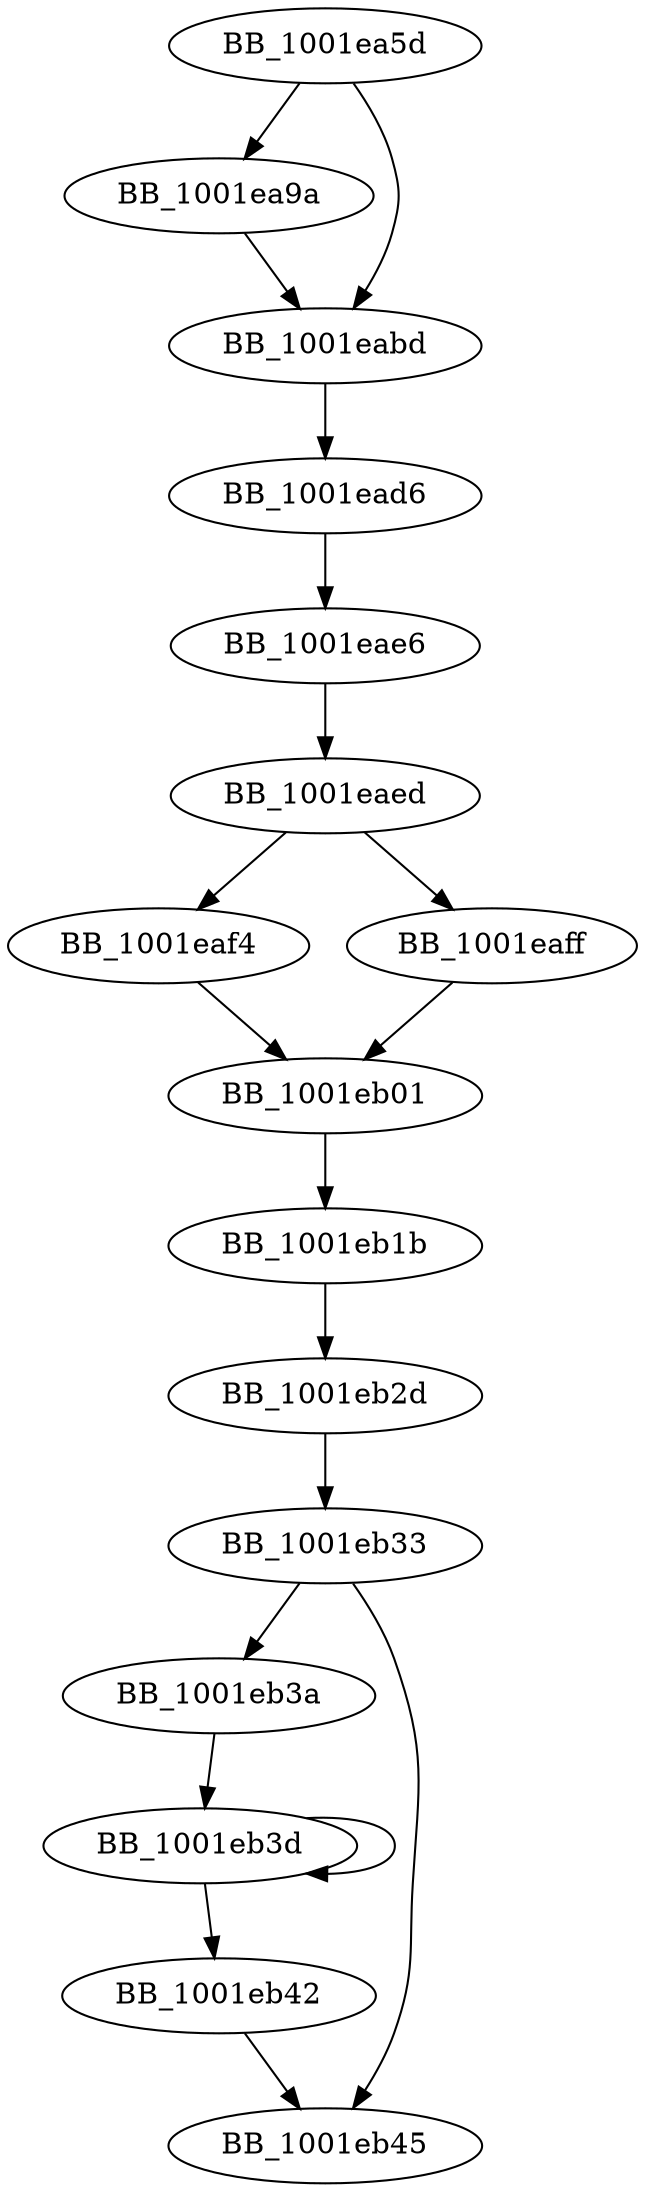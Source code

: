 DiGraph unknown_libname_17{
BB_1001ea5d->BB_1001ea9a
BB_1001ea5d->BB_1001eabd
BB_1001ea9a->BB_1001eabd
BB_1001eabd->BB_1001ead6
BB_1001ead6->BB_1001eae6
BB_1001eae6->BB_1001eaed
BB_1001eaed->BB_1001eaf4
BB_1001eaed->BB_1001eaff
BB_1001eaf4->BB_1001eb01
BB_1001eaff->BB_1001eb01
BB_1001eb01->BB_1001eb1b
BB_1001eb1b->BB_1001eb2d
BB_1001eb2d->BB_1001eb33
BB_1001eb33->BB_1001eb3a
BB_1001eb33->BB_1001eb45
BB_1001eb3a->BB_1001eb3d
BB_1001eb3d->BB_1001eb3d
BB_1001eb3d->BB_1001eb42
BB_1001eb42->BB_1001eb45
}
